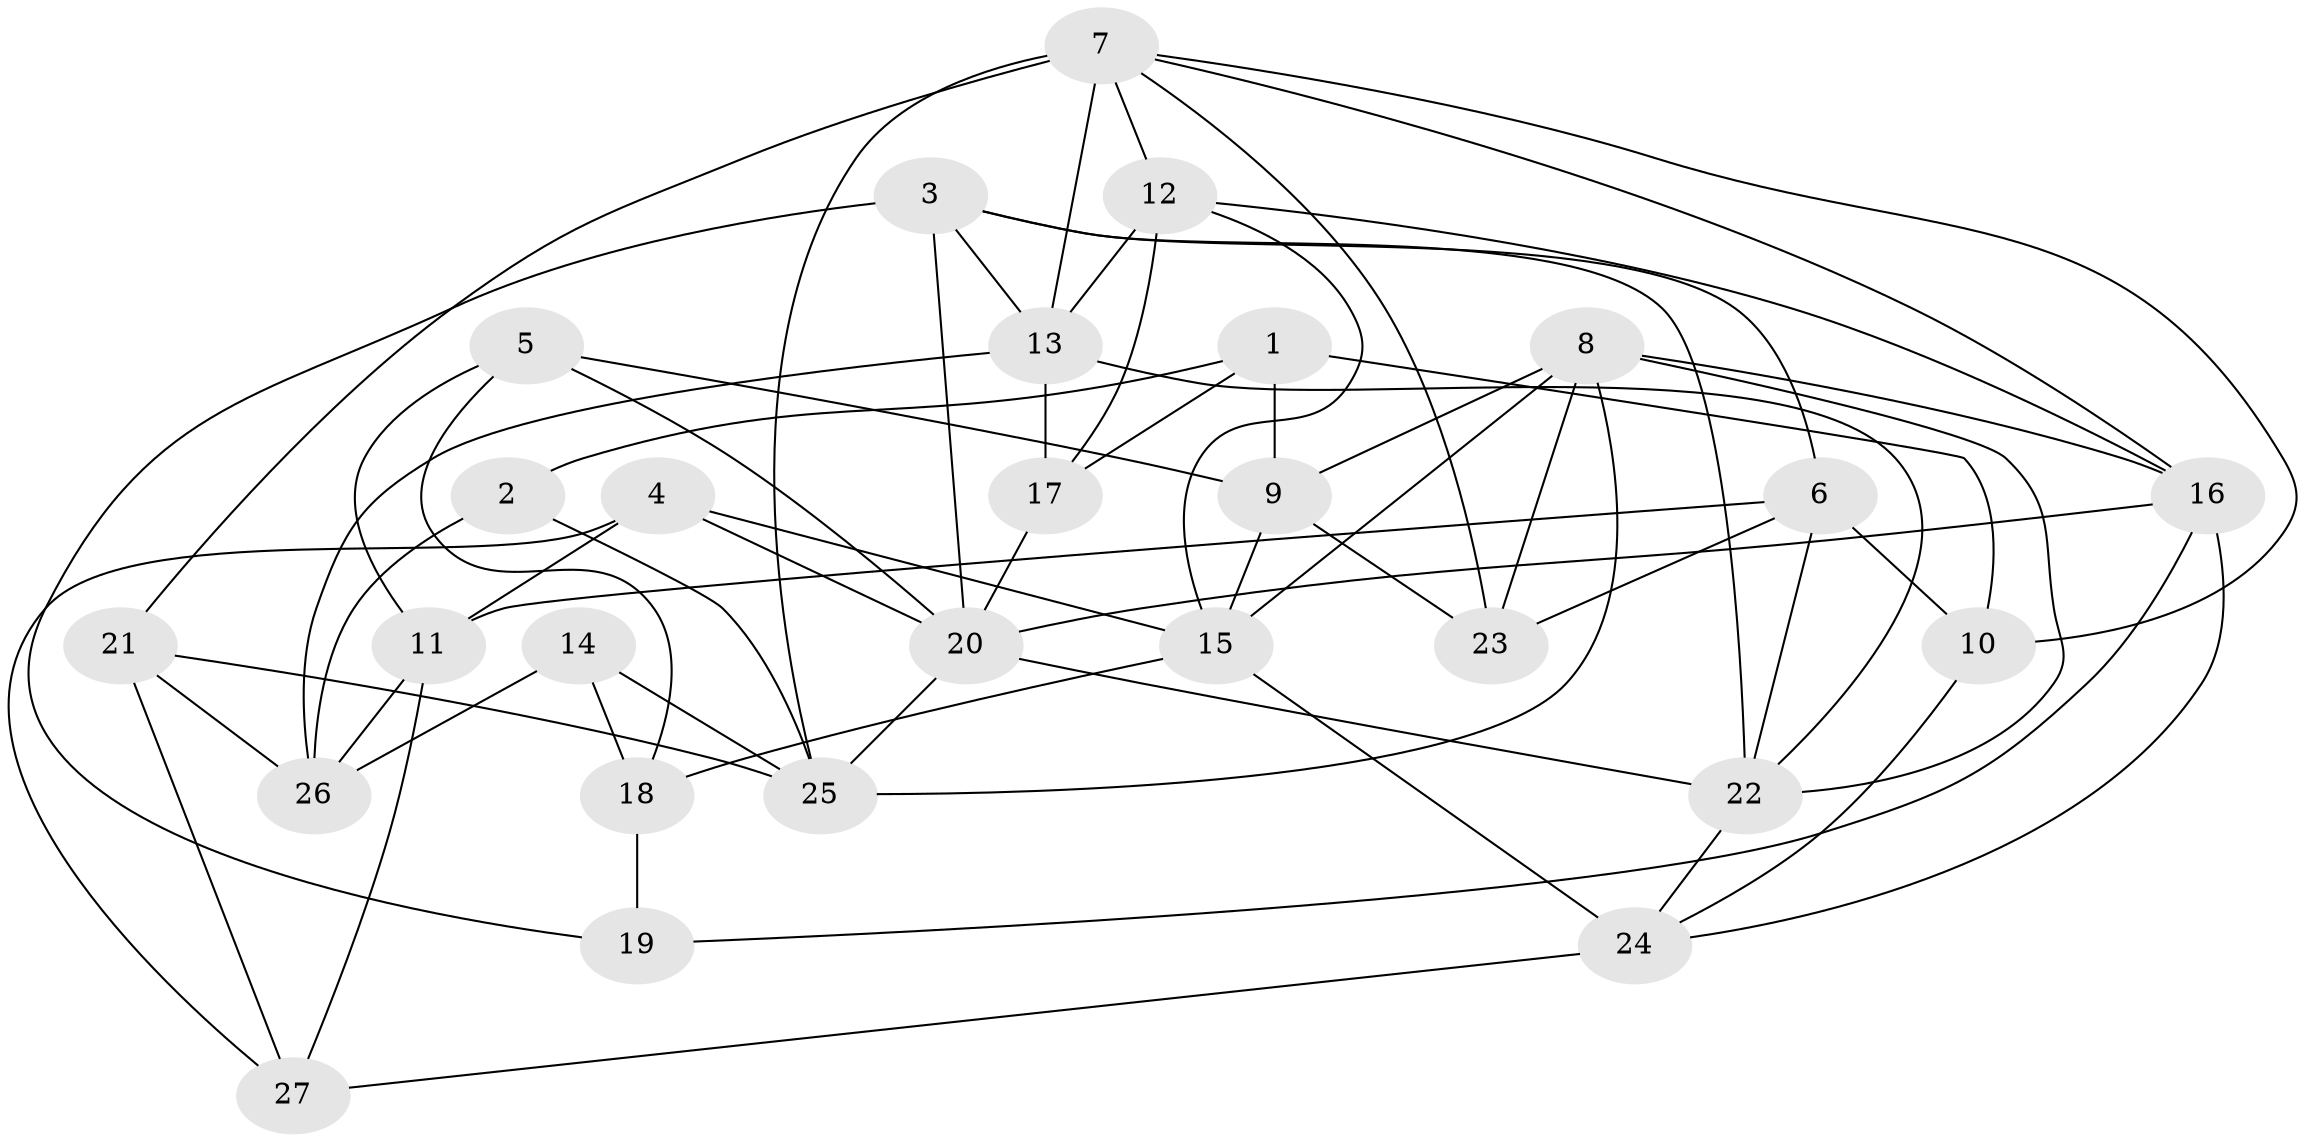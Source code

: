 // original degree distribution, {4: 1.0}
// Generated by graph-tools (version 1.1) at 2025/03/03/09/25 03:03:04]
// undirected, 27 vertices, 65 edges
graph export_dot {
graph [start="1"]
  node [color=gray90,style=filled];
  1;
  2;
  3;
  4;
  5;
  6;
  7;
  8;
  9;
  10;
  11;
  12;
  13;
  14;
  15;
  16;
  17;
  18;
  19;
  20;
  21;
  22;
  23;
  24;
  25;
  26;
  27;
  1 -- 2 [weight=2.0];
  1 -- 9 [weight=1.0];
  1 -- 10 [weight=1.0];
  1 -- 17 [weight=2.0];
  2 -- 25 [weight=1.0];
  2 -- 26 [weight=1.0];
  3 -- 6 [weight=1.0];
  3 -- 13 [weight=1.0];
  3 -- 19 [weight=1.0];
  3 -- 20 [weight=2.0];
  3 -- 22 [weight=1.0];
  4 -- 11 [weight=1.0];
  4 -- 15 [weight=1.0];
  4 -- 20 [weight=1.0];
  4 -- 27 [weight=1.0];
  5 -- 9 [weight=1.0];
  5 -- 11 [weight=1.0];
  5 -- 18 [weight=1.0];
  5 -- 20 [weight=1.0];
  6 -- 10 [weight=1.0];
  6 -- 11 [weight=1.0];
  6 -- 22 [weight=1.0];
  6 -- 23 [weight=2.0];
  7 -- 10 [weight=1.0];
  7 -- 12 [weight=1.0];
  7 -- 13 [weight=1.0];
  7 -- 16 [weight=1.0];
  7 -- 21 [weight=2.0];
  7 -- 23 [weight=1.0];
  7 -- 25 [weight=1.0];
  8 -- 9 [weight=1.0];
  8 -- 15 [weight=1.0];
  8 -- 16 [weight=1.0];
  8 -- 22 [weight=1.0];
  8 -- 23 [weight=1.0];
  8 -- 25 [weight=1.0];
  9 -- 15 [weight=1.0];
  9 -- 23 [weight=2.0];
  10 -- 24 [weight=1.0];
  11 -- 26 [weight=2.0];
  11 -- 27 [weight=1.0];
  12 -- 13 [weight=1.0];
  12 -- 15 [weight=1.0];
  12 -- 16 [weight=1.0];
  12 -- 17 [weight=2.0];
  13 -- 17 [weight=1.0];
  13 -- 22 [weight=1.0];
  13 -- 26 [weight=1.0];
  14 -- 18 [weight=2.0];
  14 -- 25 [weight=1.0];
  14 -- 26 [weight=1.0];
  15 -- 18 [weight=1.0];
  15 -- 24 [weight=1.0];
  16 -- 19 [weight=1.0];
  16 -- 20 [weight=1.0];
  16 -- 24 [weight=1.0];
  17 -- 20 [weight=1.0];
  18 -- 19 [weight=2.0];
  20 -- 22 [weight=1.0];
  20 -- 25 [weight=1.0];
  21 -- 25 [weight=1.0];
  21 -- 26 [weight=1.0];
  21 -- 27 [weight=2.0];
  22 -- 24 [weight=1.0];
  24 -- 27 [weight=2.0];
}
